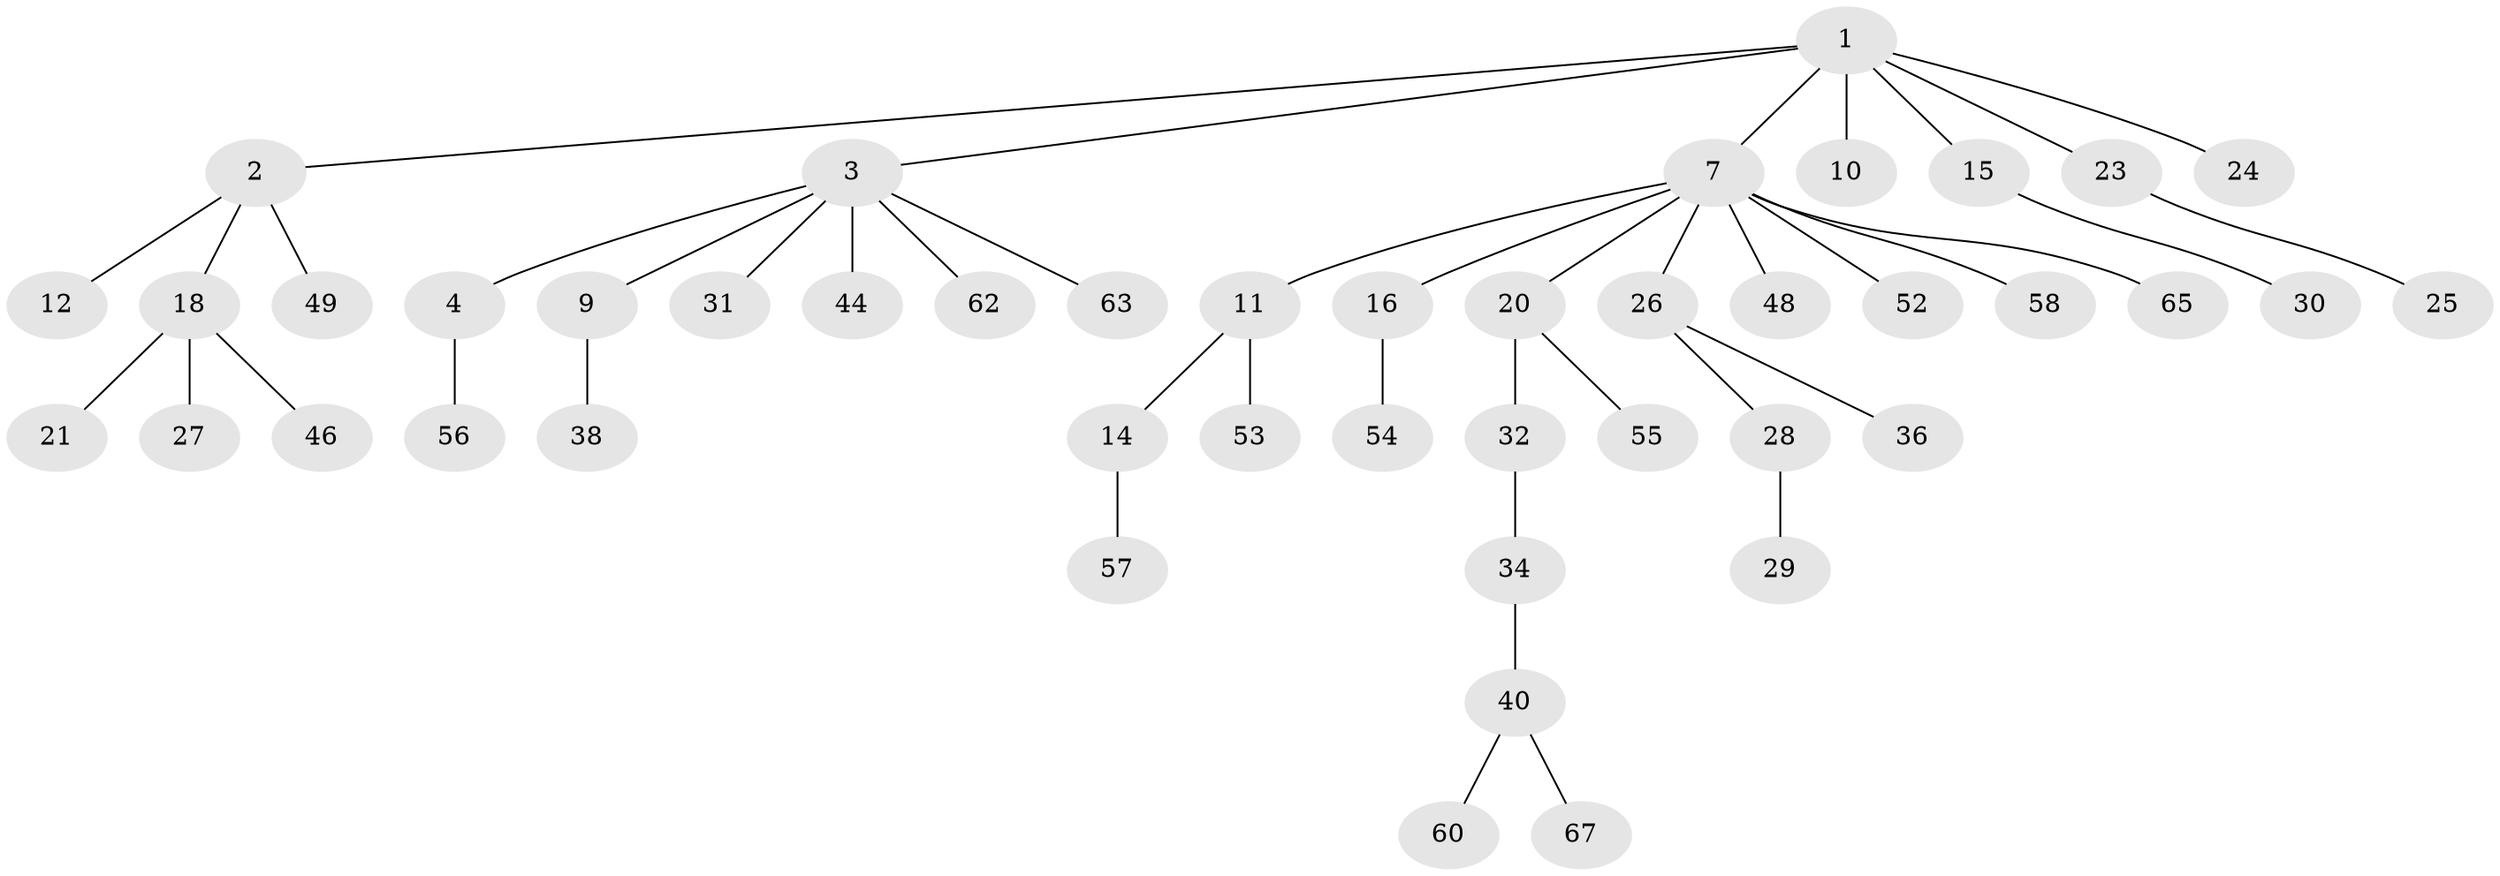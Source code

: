 // original degree distribution, {4: 0.05714285714285714, 5: 0.05714285714285714, 8: 0.014285714285714285, 3: 0.1, 1: 0.5571428571428572, 6: 0.014285714285714285, 2: 0.2}
// Generated by graph-tools (version 1.1) at 2025/42/03/06/25 10:42:04]
// undirected, 45 vertices, 44 edges
graph export_dot {
graph [start="1"]
  node [color=gray90,style=filled];
  1 [super="+6"];
  2 [super="+22"];
  3 [super="+39"];
  4 [super="+5"];
  7 [super="+8"];
  9 [super="+19"];
  10 [super="+13"];
  11 [super="+35"];
  12 [super="+66"];
  14 [super="+43"];
  15 [super="+47"];
  16 [super="+17"];
  18 [super="+50"];
  20 [super="+33"];
  21 [super="+51"];
  23;
  24 [super="+41"];
  25 [super="+64"];
  26 [super="+37"];
  27;
  28 [super="+45"];
  29;
  30;
  31;
  32;
  34 [super="+69"];
  36;
  38 [super="+61"];
  40 [super="+42"];
  44;
  46;
  48;
  49;
  52;
  53 [super="+59"];
  54 [super="+68"];
  55;
  56;
  57 [super="+70"];
  58;
  60;
  62;
  63;
  65;
  67;
  1 -- 2;
  1 -- 3;
  1 -- 24;
  1 -- 7;
  1 -- 23;
  1 -- 10;
  1 -- 15;
  2 -- 12;
  2 -- 18;
  2 -- 49;
  3 -- 4;
  3 -- 9;
  3 -- 31;
  3 -- 44;
  3 -- 62;
  3 -- 63;
  4 -- 56;
  7 -- 11;
  7 -- 16;
  7 -- 48;
  7 -- 52;
  7 -- 65;
  7 -- 20;
  7 -- 58;
  7 -- 26;
  9 -- 38;
  11 -- 14;
  11 -- 53;
  14 -- 57;
  15 -- 30;
  16 -- 54;
  18 -- 21;
  18 -- 27;
  18 -- 46;
  20 -- 32;
  20 -- 55;
  23 -- 25;
  26 -- 28;
  26 -- 36;
  28 -- 29;
  32 -- 34;
  34 -- 40;
  40 -- 60;
  40 -- 67;
}
